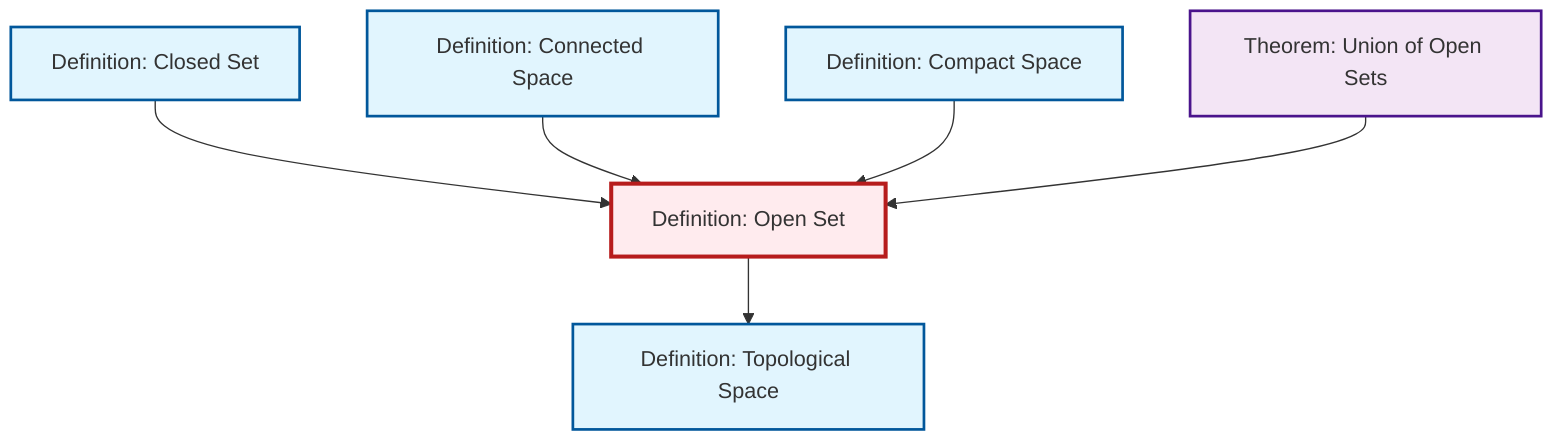 graph TD
    classDef definition fill:#e1f5fe,stroke:#01579b,stroke-width:2px
    classDef theorem fill:#f3e5f5,stroke:#4a148c,stroke-width:2px
    classDef axiom fill:#fff3e0,stroke:#e65100,stroke-width:2px
    classDef example fill:#e8f5e9,stroke:#1b5e20,stroke-width:2px
    classDef current fill:#ffebee,stroke:#b71c1c,stroke-width:3px
    def-topological-space["Definition: Topological Space"]:::definition
    def-compact["Definition: Compact Space"]:::definition
    def-connected["Definition: Connected Space"]:::definition
    thm-union-open-sets["Theorem: Union of Open Sets"]:::theorem
    def-closed-set["Definition: Closed Set"]:::definition
    def-open-set["Definition: Open Set"]:::definition
    def-open-set --> def-topological-space
    def-closed-set --> def-open-set
    def-connected --> def-open-set
    def-compact --> def-open-set
    thm-union-open-sets --> def-open-set
    class def-open-set current